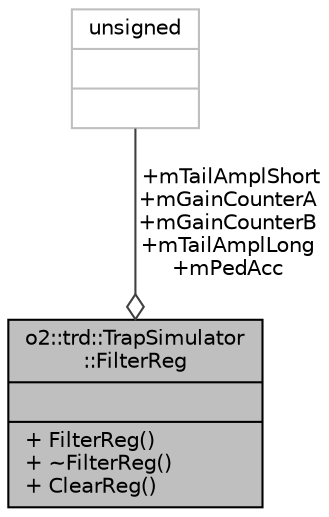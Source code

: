 digraph "o2::trd::TrapSimulator::FilterReg"
{
 // INTERACTIVE_SVG=YES
  bgcolor="transparent";
  edge [fontname="Helvetica",fontsize="10",labelfontname="Helvetica",labelfontsize="10"];
  node [fontname="Helvetica",fontsize="10",shape=record];
  Node1 [label="{o2::trd::TrapSimulator\l::FilterReg\n||+ FilterReg()\l+ ~FilterReg()\l+ ClearReg()\l}",height=0.2,width=0.4,color="black", fillcolor="grey75", style="filled", fontcolor="black"];
  Node2 -> Node1 [color="grey25",fontsize="10",style="solid",label=" +mTailAmplShort\n+mGainCounterA\n+mGainCounterB\n+mTailAmplLong\n+mPedAcc" ,arrowhead="odiamond",fontname="Helvetica"];
  Node2 [label="{unsigned\n||}",height=0.2,width=0.4,color="grey75"];
}
